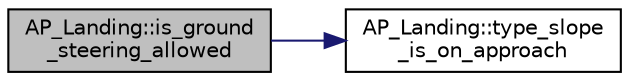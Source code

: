 digraph "AP_Landing::is_ground_steering_allowed"
{
 // INTERACTIVE_SVG=YES
  edge [fontname="Helvetica",fontsize="10",labelfontname="Helvetica",labelfontsize="10"];
  node [fontname="Helvetica",fontsize="10",shape=record];
  rankdir="LR";
  Node1 [label="AP_Landing::is_ground\l_steering_allowed",height=0.2,width=0.4,color="black", fillcolor="grey75", style="filled", fontcolor="black"];
  Node1 -> Node2 [color="midnightblue",fontsize="10",style="solid",fontname="Helvetica"];
  Node2 [label="AP_Landing::type_slope\l_is_on_approach",height=0.2,width=0.4,color="black", fillcolor="white", style="filled",URL="$classAP__Landing.html#aa9cd918781644d40a3fccb254ae03ac9"];
}

